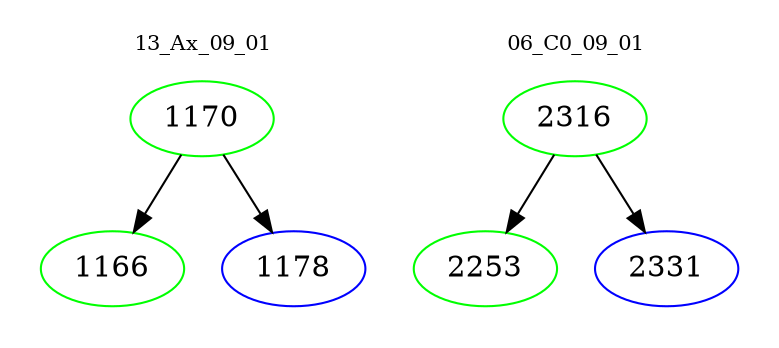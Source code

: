 digraph{
subgraph cluster_0 {
color = white
label = "13_Ax_09_01";
fontsize=10;
T0_1170 [label="1170", color="green"]
T0_1170 -> T0_1166 [color="black"]
T0_1166 [label="1166", color="green"]
T0_1170 -> T0_1178 [color="black"]
T0_1178 [label="1178", color="blue"]
}
subgraph cluster_1 {
color = white
label = "06_C0_09_01";
fontsize=10;
T1_2316 [label="2316", color="green"]
T1_2316 -> T1_2253 [color="black"]
T1_2253 [label="2253", color="green"]
T1_2316 -> T1_2331 [color="black"]
T1_2331 [label="2331", color="blue"]
}
}

